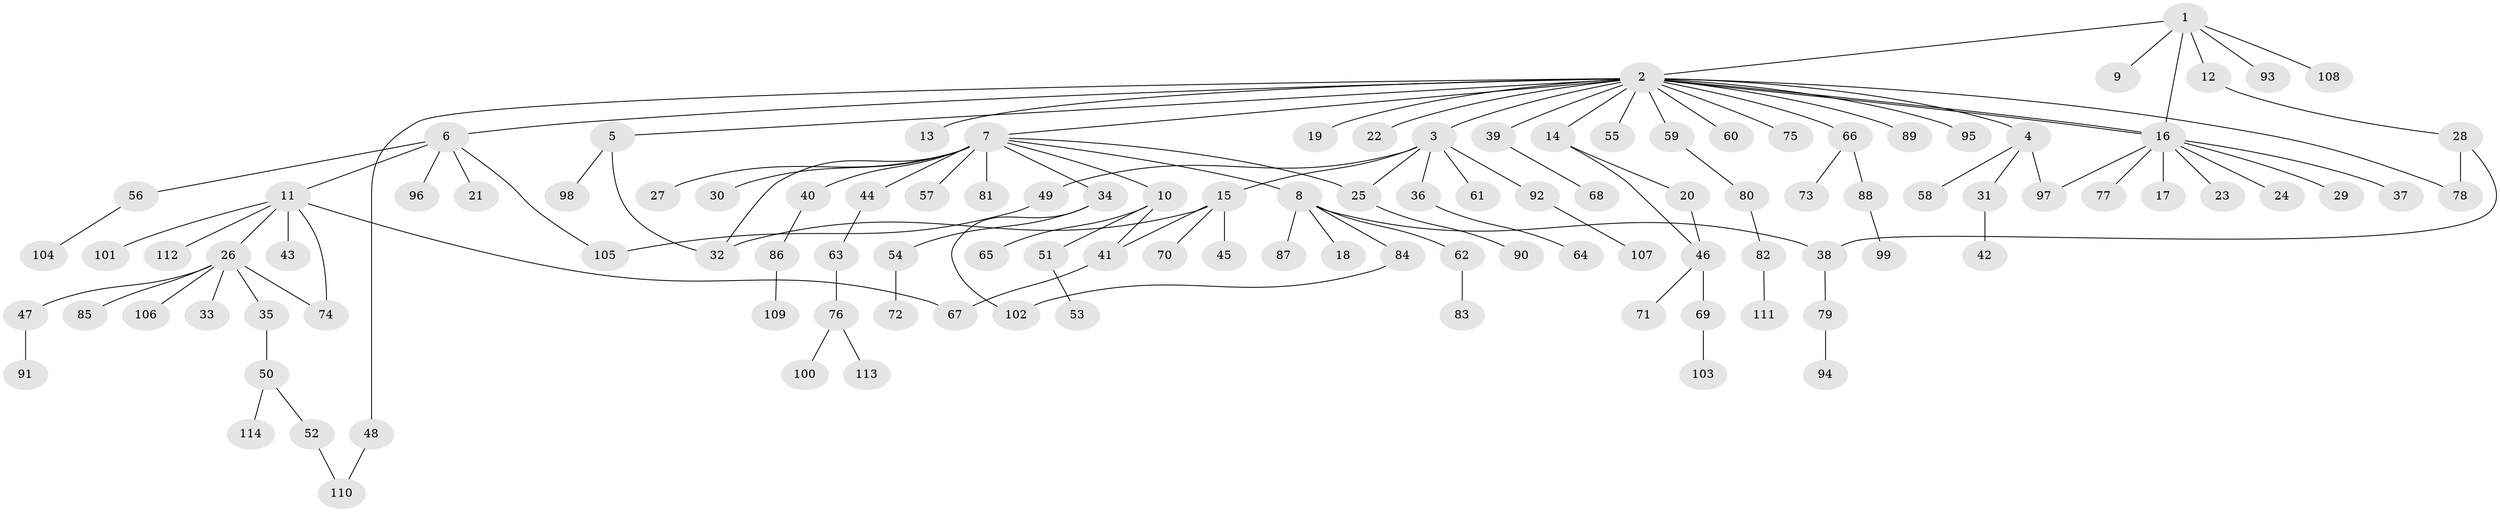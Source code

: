 // coarse degree distribution, {6: 0.0379746835443038, 20: 0.012658227848101266, 7: 0.0379746835443038, 4: 0.02531645569620253, 2: 0.22784810126582278, 11: 0.012658227848101266, 1: 0.569620253164557, 3: 0.05063291139240506, 5: 0.012658227848101266, 10: 0.012658227848101266}
// Generated by graph-tools (version 1.1) at 2025/18/03/04/25 18:18:02]
// undirected, 114 vertices, 128 edges
graph export_dot {
graph [start="1"]
  node [color=gray90,style=filled];
  1;
  2;
  3;
  4;
  5;
  6;
  7;
  8;
  9;
  10;
  11;
  12;
  13;
  14;
  15;
  16;
  17;
  18;
  19;
  20;
  21;
  22;
  23;
  24;
  25;
  26;
  27;
  28;
  29;
  30;
  31;
  32;
  33;
  34;
  35;
  36;
  37;
  38;
  39;
  40;
  41;
  42;
  43;
  44;
  45;
  46;
  47;
  48;
  49;
  50;
  51;
  52;
  53;
  54;
  55;
  56;
  57;
  58;
  59;
  60;
  61;
  62;
  63;
  64;
  65;
  66;
  67;
  68;
  69;
  70;
  71;
  72;
  73;
  74;
  75;
  76;
  77;
  78;
  79;
  80;
  81;
  82;
  83;
  84;
  85;
  86;
  87;
  88;
  89;
  90;
  91;
  92;
  93;
  94;
  95;
  96;
  97;
  98;
  99;
  100;
  101;
  102;
  103;
  104;
  105;
  106;
  107;
  108;
  109;
  110;
  111;
  112;
  113;
  114;
  1 -- 2;
  1 -- 9;
  1 -- 12;
  1 -- 16;
  1 -- 93;
  1 -- 108;
  2 -- 3;
  2 -- 4;
  2 -- 5;
  2 -- 6;
  2 -- 7;
  2 -- 13;
  2 -- 14;
  2 -- 16;
  2 -- 16;
  2 -- 19;
  2 -- 22;
  2 -- 39;
  2 -- 48;
  2 -- 55;
  2 -- 59;
  2 -- 60;
  2 -- 66;
  2 -- 75;
  2 -- 78;
  2 -- 89;
  2 -- 95;
  3 -- 15;
  3 -- 25;
  3 -- 36;
  3 -- 49;
  3 -- 61;
  3 -- 92;
  4 -- 31;
  4 -- 58;
  4 -- 97;
  5 -- 32;
  5 -- 98;
  6 -- 11;
  6 -- 21;
  6 -- 56;
  6 -- 96;
  6 -- 105;
  7 -- 8;
  7 -- 10;
  7 -- 25;
  7 -- 27;
  7 -- 30;
  7 -- 32;
  7 -- 34;
  7 -- 40;
  7 -- 44;
  7 -- 57;
  7 -- 81;
  8 -- 18;
  8 -- 38;
  8 -- 62;
  8 -- 84;
  8 -- 87;
  10 -- 41;
  10 -- 51;
  10 -- 65;
  11 -- 26;
  11 -- 43;
  11 -- 67;
  11 -- 74;
  11 -- 101;
  11 -- 112;
  12 -- 28;
  14 -- 20;
  14 -- 46;
  15 -- 32;
  15 -- 41;
  15 -- 45;
  15 -- 70;
  16 -- 17;
  16 -- 23;
  16 -- 24;
  16 -- 29;
  16 -- 37;
  16 -- 77;
  16 -- 97;
  20 -- 46;
  25 -- 90;
  26 -- 33;
  26 -- 35;
  26 -- 47;
  26 -- 74;
  26 -- 85;
  26 -- 106;
  28 -- 38;
  28 -- 78;
  31 -- 42;
  34 -- 54;
  34 -- 102;
  35 -- 50;
  36 -- 64;
  38 -- 79;
  39 -- 68;
  40 -- 86;
  41 -- 67;
  44 -- 63;
  46 -- 69;
  46 -- 71;
  47 -- 91;
  48 -- 110;
  49 -- 105;
  50 -- 52;
  50 -- 114;
  51 -- 53;
  52 -- 110;
  54 -- 72;
  56 -- 104;
  59 -- 80;
  62 -- 83;
  63 -- 76;
  66 -- 73;
  66 -- 88;
  69 -- 103;
  76 -- 100;
  76 -- 113;
  79 -- 94;
  80 -- 82;
  82 -- 111;
  84 -- 102;
  86 -- 109;
  88 -- 99;
  92 -- 107;
}
